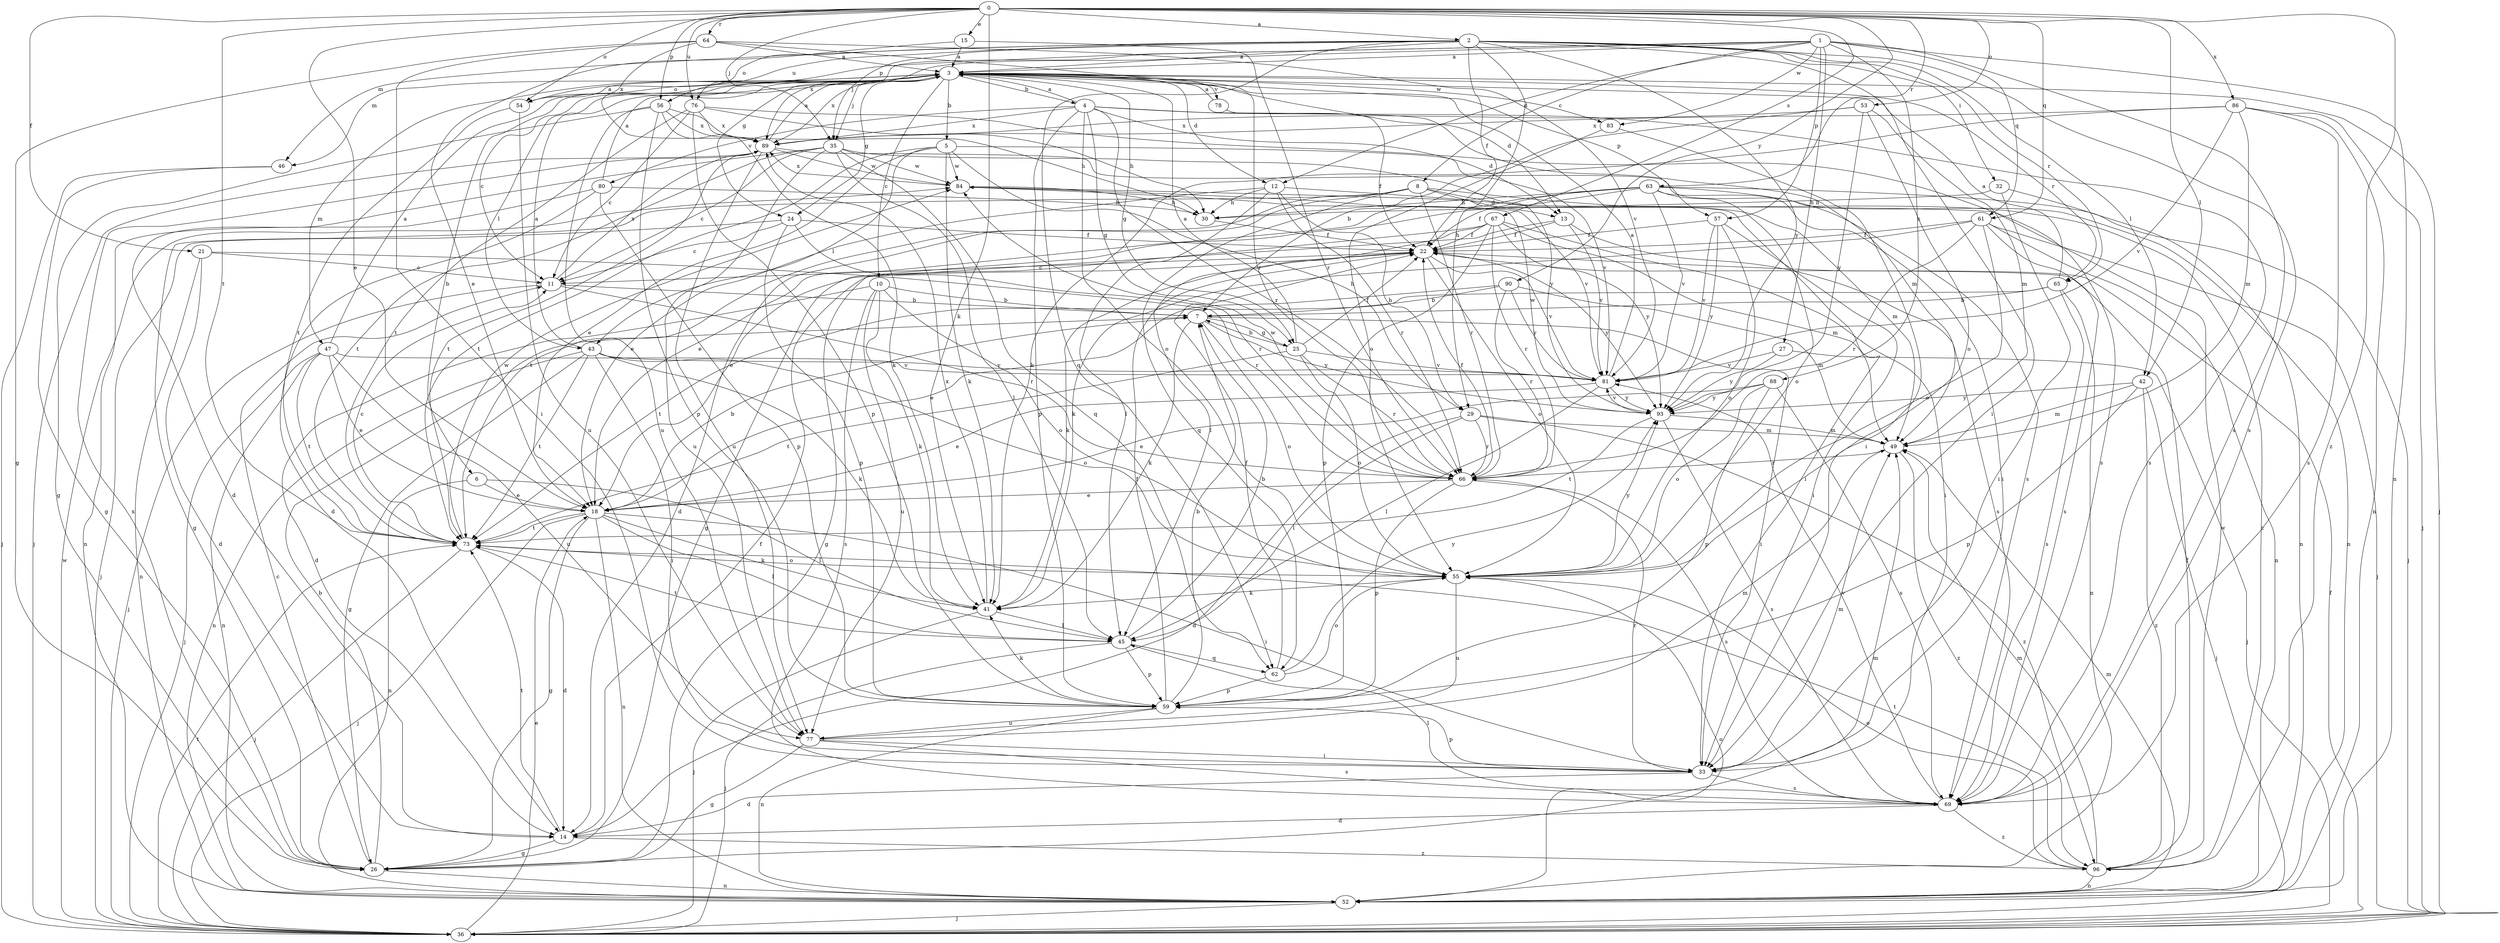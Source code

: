 strict digraph  {
0;
1;
2;
3;
4;
5;
6;
7;
8;
10;
11;
12;
13;
14;
15;
18;
21;
22;
24;
25;
26;
27;
29;
30;
32;
33;
35;
36;
41;
42;
43;
45;
46;
47;
49;
52;
53;
54;
55;
56;
57;
59;
61;
62;
63;
64;
65;
66;
67;
69;
73;
76;
77;
78;
80;
81;
83;
84;
86;
88;
89;
90;
93;
96;
0 -> 2  [label=a];
0 -> 15  [label=e];
0 -> 18  [label=e];
0 -> 21  [label=f];
0 -> 35  [label=j];
0 -> 41  [label=k];
0 -> 42  [label=l];
0 -> 53  [label=o];
0 -> 54  [label=o];
0 -> 56  [label=p];
0 -> 61  [label=q];
0 -> 63  [label=r];
0 -> 64  [label=r];
0 -> 67  [label=s];
0 -> 73  [label=t];
0 -> 76  [label=u];
0 -> 86  [label=x];
0 -> 90  [label=y];
0 -> 96  [label=z];
1 -> 3  [label=a];
1 -> 8  [label=c];
1 -> 12  [label=d];
1 -> 24  [label=g];
1 -> 27  [label=h];
1 -> 52  [label=n];
1 -> 56  [label=p];
1 -> 57  [label=p];
1 -> 61  [label=q];
1 -> 69  [label=s];
1 -> 83  [label=w];
1 -> 88  [label=x];
1 -> 89  [label=x];
2 -> 3  [label=a];
2 -> 22  [label=f];
2 -> 29  [label=h];
2 -> 32  [label=i];
2 -> 33  [label=i];
2 -> 35  [label=j];
2 -> 42  [label=l];
2 -> 46  [label=m];
2 -> 54  [label=o];
2 -> 62  [label=q];
2 -> 65  [label=r];
2 -> 69  [label=s];
2 -> 76  [label=u];
2 -> 93  [label=y];
3 -> 4  [label=b];
3 -> 5  [label=b];
3 -> 6  [label=b];
3 -> 10  [label=c];
3 -> 11  [label=c];
3 -> 12  [label=d];
3 -> 13  [label=d];
3 -> 24  [label=g];
3 -> 25  [label=g];
3 -> 35  [label=j];
3 -> 36  [label=j];
3 -> 43  [label=l];
3 -> 46  [label=m];
3 -> 47  [label=m];
3 -> 54  [label=o];
3 -> 57  [label=p];
3 -> 65  [label=r];
3 -> 78  [label=v];
3 -> 83  [label=w];
3 -> 89  [label=x];
4 -> 3  [label=a];
4 -> 13  [label=d];
4 -> 25  [label=g];
4 -> 49  [label=m];
4 -> 55  [label=o];
4 -> 59  [label=p];
4 -> 66  [label=r];
4 -> 69  [label=s];
4 -> 80  [label=v];
4 -> 89  [label=x];
5 -> 18  [label=e];
5 -> 29  [label=h];
5 -> 41  [label=k];
5 -> 43  [label=l];
5 -> 73  [label=t];
5 -> 81  [label=v];
5 -> 84  [label=w];
6 -> 18  [label=e];
6 -> 45  [label=l];
6 -> 52  [label=n];
7 -> 25  [label=g];
7 -> 33  [label=i];
7 -> 41  [label=k];
7 -> 55  [label=o];
7 -> 93  [label=y];
8 -> 13  [label=d];
8 -> 14  [label=d];
8 -> 26  [label=g];
8 -> 49  [label=m];
8 -> 62  [label=q];
8 -> 66  [label=r];
8 -> 73  [label=t];
8 -> 96  [label=z];
10 -> 7  [label=b];
10 -> 14  [label=d];
10 -> 41  [label=k];
10 -> 55  [label=o];
10 -> 69  [label=s];
10 -> 77  [label=u];
11 -> 7  [label=b];
11 -> 36  [label=j];
11 -> 66  [label=r];
11 -> 89  [label=x];
12 -> 18  [label=e];
12 -> 29  [label=h];
12 -> 30  [label=h];
12 -> 33  [label=i];
12 -> 45  [label=l];
12 -> 66  [label=r];
13 -> 18  [label=e];
13 -> 22  [label=f];
13 -> 69  [label=s];
13 -> 81  [label=v];
14 -> 22  [label=f];
14 -> 26  [label=g];
14 -> 73  [label=t];
14 -> 96  [label=z];
15 -> 3  [label=a];
15 -> 18  [label=e];
15 -> 66  [label=r];
18 -> 7  [label=b];
18 -> 26  [label=g];
18 -> 33  [label=i];
18 -> 36  [label=j];
18 -> 41  [label=k];
18 -> 45  [label=l];
18 -> 52  [label=n];
18 -> 73  [label=t];
21 -> 11  [label=c];
21 -> 14  [label=d];
21 -> 52  [label=n];
21 -> 66  [label=r];
22 -> 11  [label=c];
22 -> 41  [label=k];
22 -> 55  [label=o];
22 -> 81  [label=v];
22 -> 93  [label=y];
24 -> 11  [label=c];
24 -> 22  [label=f];
24 -> 36  [label=j];
24 -> 59  [label=p];
24 -> 66  [label=r];
25 -> 3  [label=a];
25 -> 7  [label=b];
25 -> 22  [label=f];
25 -> 55  [label=o];
25 -> 66  [label=r];
25 -> 73  [label=t];
25 -> 81  [label=v];
26 -> 7  [label=b];
26 -> 11  [label=c];
26 -> 49  [label=m];
26 -> 52  [label=n];
26 -> 89  [label=x];
27 -> 36  [label=j];
27 -> 81  [label=v];
27 -> 93  [label=y];
29 -> 14  [label=d];
29 -> 45  [label=l];
29 -> 49  [label=m];
29 -> 66  [label=r];
29 -> 96  [label=z];
30 -> 22  [label=f];
32 -> 30  [label=h];
32 -> 33  [label=i];
32 -> 52  [label=n];
33 -> 14  [label=d];
33 -> 49  [label=m];
33 -> 59  [label=p];
33 -> 66  [label=r];
33 -> 69  [label=s];
35 -> 11  [label=c];
35 -> 14  [label=d];
35 -> 45  [label=l];
35 -> 62  [label=q];
35 -> 73  [label=t];
35 -> 77  [label=u];
35 -> 84  [label=w];
35 -> 93  [label=y];
36 -> 18  [label=e];
36 -> 22  [label=f];
36 -> 73  [label=t];
36 -> 84  [label=w];
41 -> 36  [label=j];
41 -> 45  [label=l];
41 -> 89  [label=x];
42 -> 36  [label=j];
42 -> 49  [label=m];
42 -> 59  [label=p];
42 -> 93  [label=y];
42 -> 96  [label=z];
43 -> 3  [label=a];
43 -> 26  [label=g];
43 -> 33  [label=i];
43 -> 41  [label=k];
43 -> 52  [label=n];
43 -> 55  [label=o];
43 -> 73  [label=t];
43 -> 81  [label=v];
45 -> 7  [label=b];
45 -> 36  [label=j];
45 -> 59  [label=p];
45 -> 62  [label=q];
45 -> 73  [label=t];
46 -> 26  [label=g];
46 -> 36  [label=j];
47 -> 3  [label=a];
47 -> 18  [label=e];
47 -> 36  [label=j];
47 -> 52  [label=n];
47 -> 73  [label=t];
47 -> 77  [label=u];
47 -> 81  [label=v];
49 -> 66  [label=r];
49 -> 96  [label=z];
52 -> 36  [label=j];
52 -> 49  [label=m];
52 -> 55  [label=o];
53 -> 7  [label=b];
53 -> 49  [label=m];
53 -> 55  [label=o];
53 -> 89  [label=x];
53 -> 93  [label=y];
54 -> 3  [label=a];
54 -> 73  [label=t];
54 -> 77  [label=u];
55 -> 41  [label=k];
55 -> 77  [label=u];
55 -> 93  [label=y];
56 -> 26  [label=g];
56 -> 30  [label=h];
56 -> 41  [label=k];
56 -> 59  [label=p];
56 -> 77  [label=u];
56 -> 89  [label=x];
57 -> 22  [label=f];
57 -> 33  [label=i];
57 -> 55  [label=o];
57 -> 81  [label=v];
57 -> 93  [label=y];
59 -> 7  [label=b];
59 -> 22  [label=f];
59 -> 41  [label=k];
59 -> 52  [label=n];
59 -> 77  [label=u];
61 -> 22  [label=f];
61 -> 36  [label=j];
61 -> 41  [label=k];
61 -> 52  [label=n];
61 -> 55  [label=o];
61 -> 66  [label=r];
61 -> 69  [label=s];
62 -> 22  [label=f];
62 -> 55  [label=o];
62 -> 59  [label=p];
62 -> 93  [label=y];
63 -> 18  [label=e];
63 -> 22  [label=f];
63 -> 26  [label=g];
63 -> 30  [label=h];
63 -> 33  [label=i];
63 -> 36  [label=j];
63 -> 52  [label=n];
63 -> 55  [label=o];
63 -> 81  [label=v];
64 -> 3  [label=a];
64 -> 26  [label=g];
64 -> 33  [label=i];
64 -> 66  [label=r];
64 -> 81  [label=v];
64 -> 89  [label=x];
65 -> 3  [label=a];
65 -> 7  [label=b];
65 -> 52  [label=n];
65 -> 69  [label=s];
65 -> 73  [label=t];
66 -> 18  [label=e];
66 -> 22  [label=f];
66 -> 59  [label=p];
66 -> 69  [label=s];
66 -> 84  [label=w];
67 -> 22  [label=f];
67 -> 26  [label=g];
67 -> 33  [label=i];
67 -> 45  [label=l];
67 -> 49  [label=m];
67 -> 59  [label=p];
67 -> 66  [label=r];
67 -> 93  [label=y];
69 -> 14  [label=d];
69 -> 45  [label=l];
69 -> 81  [label=v];
69 -> 96  [label=z];
73 -> 11  [label=c];
73 -> 14  [label=d];
73 -> 36  [label=j];
73 -> 55  [label=o];
73 -> 84  [label=w];
76 -> 11  [label=c];
76 -> 30  [label=h];
76 -> 59  [label=p];
76 -> 69  [label=s];
76 -> 73  [label=t];
76 -> 89  [label=x];
77 -> 26  [label=g];
77 -> 33  [label=i];
77 -> 49  [label=m];
77 -> 69  [label=s];
78 -> 3  [label=a];
78 -> 22  [label=f];
80 -> 3  [label=a];
80 -> 14  [label=d];
80 -> 30  [label=h];
80 -> 52  [label=n];
80 -> 59  [label=p];
81 -> 3  [label=a];
81 -> 18  [label=e];
81 -> 45  [label=l];
81 -> 93  [label=y];
83 -> 33  [label=i];
83 -> 55  [label=o];
84 -> 30  [label=h];
84 -> 81  [label=v];
84 -> 89  [label=x];
86 -> 36  [label=j];
86 -> 41  [label=k];
86 -> 49  [label=m];
86 -> 52  [label=n];
86 -> 69  [label=s];
86 -> 81  [label=v];
86 -> 89  [label=x];
88 -> 18  [label=e];
88 -> 55  [label=o];
88 -> 59  [label=p];
88 -> 69  [label=s];
88 -> 93  [label=y];
89 -> 3  [label=a];
89 -> 36  [label=j];
89 -> 69  [label=s];
89 -> 73  [label=t];
89 -> 77  [label=u];
89 -> 84  [label=w];
90 -> 7  [label=b];
90 -> 18  [label=e];
90 -> 49  [label=m];
90 -> 66  [label=r];
90 -> 81  [label=v];
93 -> 49  [label=m];
93 -> 69  [label=s];
93 -> 73  [label=t];
93 -> 81  [label=v];
93 -> 84  [label=w];
96 -> 22  [label=f];
96 -> 49  [label=m];
96 -> 52  [label=n];
96 -> 55  [label=o];
96 -> 73  [label=t];
96 -> 84  [label=w];
}
